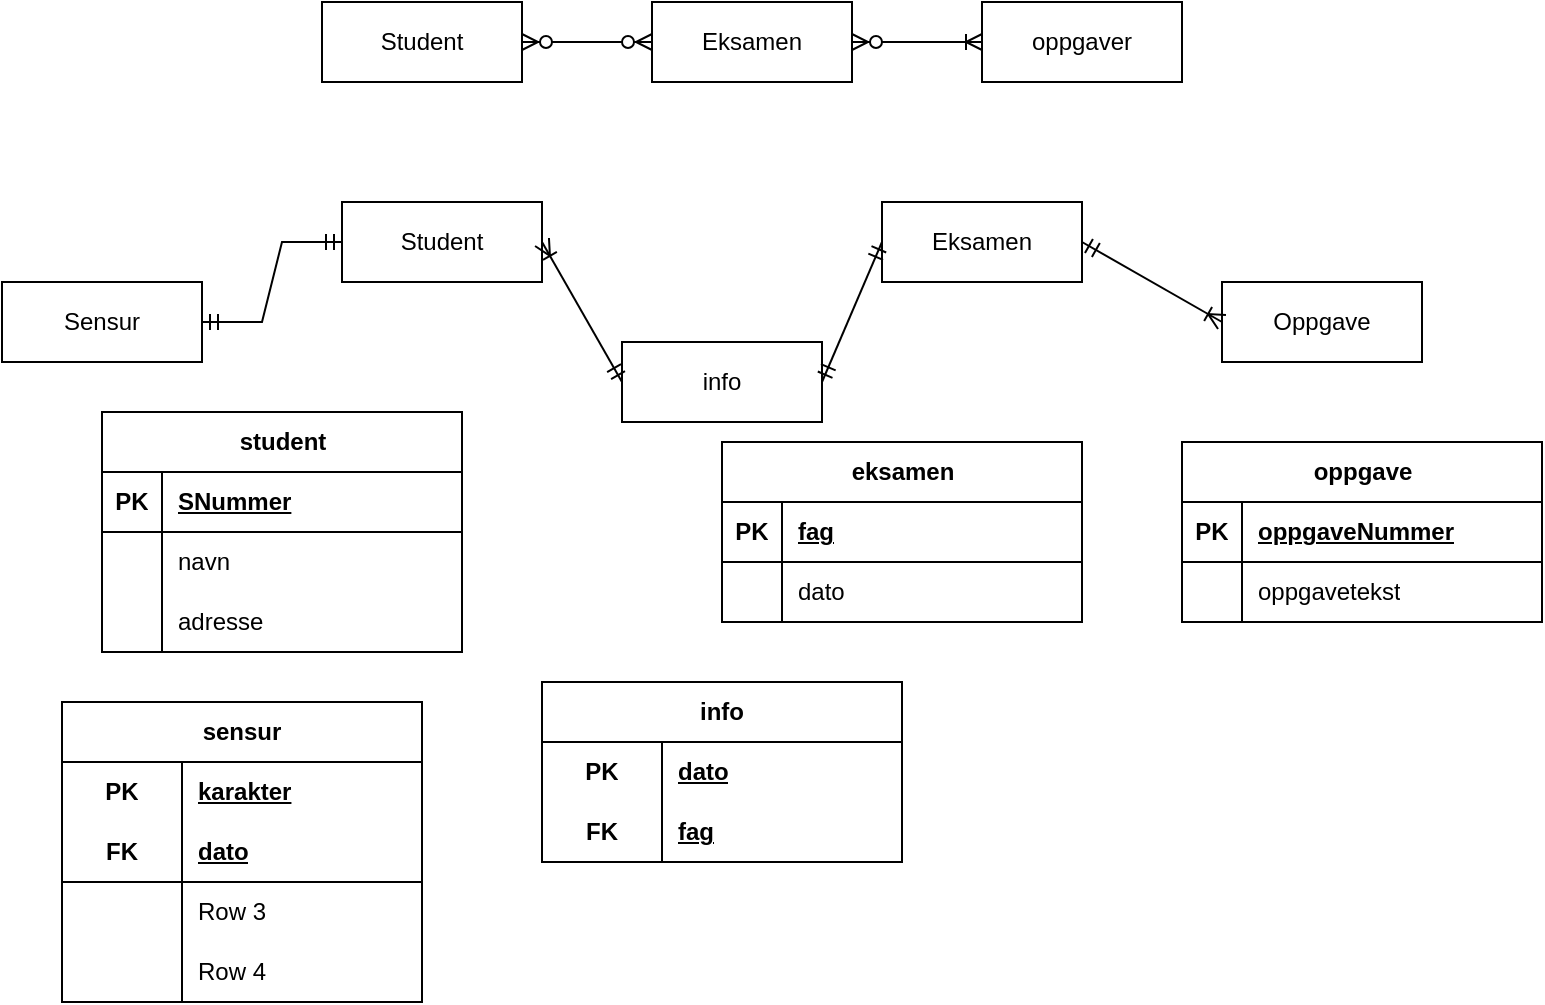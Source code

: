 <mxfile version="23.1.6" type="github">
  <diagram id="R2lEEEUBdFMjLlhIrx00" name="Page-1">
    <mxGraphModel dx="954" dy="515" grid="1" gridSize="10" guides="1" tooltips="1" connect="1" arrows="1" fold="1" page="1" pageScale="1" pageWidth="850" pageHeight="1100" math="0" shadow="0" extFonts="Permanent Marker^https://fonts.googleapis.com/css?family=Permanent+Marker">
      <root>
        <mxCell id="0" />
        <mxCell id="1" parent="0" />
        <mxCell id="1z7FCaSiBsVpx8_eQJGr-8" value="Student" style="whiteSpace=wrap;html=1;align=center;" vertex="1" parent="1">
          <mxGeometry x="210" y="20" width="100" height="40" as="geometry" />
        </mxCell>
        <mxCell id="1z7FCaSiBsVpx8_eQJGr-9" value="Eksamen" style="whiteSpace=wrap;html=1;align=center;" vertex="1" parent="1">
          <mxGeometry x="375" y="20" width="100" height="40" as="geometry" />
        </mxCell>
        <mxCell id="1z7FCaSiBsVpx8_eQJGr-11" value="oppgaver" style="whiteSpace=wrap;html=1;align=center;" vertex="1" parent="1">
          <mxGeometry x="540" y="20" width="100" height="40" as="geometry" />
        </mxCell>
        <mxCell id="1z7FCaSiBsVpx8_eQJGr-67" value="Oppgave" style="whiteSpace=wrap;html=1;align=center;" vertex="1" parent="1">
          <mxGeometry x="660" y="160" width="100" height="40" as="geometry" />
        </mxCell>
        <mxCell id="1z7FCaSiBsVpx8_eQJGr-68" value="Eksamen" style="whiteSpace=wrap;html=1;align=center;" vertex="1" parent="1">
          <mxGeometry x="490" y="120" width="100" height="40" as="geometry" />
        </mxCell>
        <mxCell id="1z7FCaSiBsVpx8_eQJGr-69" value="Sensur" style="whiteSpace=wrap;html=1;align=center;" vertex="1" parent="1">
          <mxGeometry x="50" y="160" width="100" height="40" as="geometry" />
        </mxCell>
        <mxCell id="1z7FCaSiBsVpx8_eQJGr-70" value="Student" style="whiteSpace=wrap;html=1;align=center;" vertex="1" parent="1">
          <mxGeometry x="220" y="120" width="100" height="40" as="geometry" />
        </mxCell>
        <mxCell id="1z7FCaSiBsVpx8_eQJGr-72" value="" style="edgeStyle=entityRelationEdgeStyle;fontSize=12;html=1;endArrow=ERzeroToMany;endFill=1;startArrow=ERzeroToMany;rounded=0;exitX=1;exitY=0.5;exitDx=0;exitDy=0;entryX=0;entryY=0.5;entryDx=0;entryDy=0;" edge="1" parent="1" source="1z7FCaSiBsVpx8_eQJGr-8" target="1z7FCaSiBsVpx8_eQJGr-9">
          <mxGeometry width="100" height="100" relative="1" as="geometry">
            <mxPoint x="350" y="280" as="sourcePoint" />
            <mxPoint x="450" y="180" as="targetPoint" />
          </mxGeometry>
        </mxCell>
        <mxCell id="1z7FCaSiBsVpx8_eQJGr-75" value="" style="edgeStyle=entityRelationEdgeStyle;fontSize=12;html=1;endArrow=ERoneToMany;startArrow=ERzeroToMany;rounded=0;exitX=1;exitY=0.5;exitDx=0;exitDy=0;entryX=0;entryY=0.5;entryDx=0;entryDy=0;" edge="1" parent="1" source="1z7FCaSiBsVpx8_eQJGr-9" target="1z7FCaSiBsVpx8_eQJGr-11">
          <mxGeometry width="100" height="100" relative="1" as="geometry">
            <mxPoint x="350" y="280" as="sourcePoint" />
            <mxPoint x="450" y="180" as="targetPoint" />
          </mxGeometry>
        </mxCell>
        <mxCell id="1z7FCaSiBsVpx8_eQJGr-76" value="info" style="whiteSpace=wrap;html=1;align=center;" vertex="1" parent="1">
          <mxGeometry x="360" y="190" width="100" height="40" as="geometry" />
        </mxCell>
        <mxCell id="1z7FCaSiBsVpx8_eQJGr-77" value="" style="edgeStyle=entityRelationEdgeStyle;fontSize=12;html=1;endArrow=ERmandOne;startArrow=ERmandOne;rounded=0;exitX=1;exitY=0.5;exitDx=0;exitDy=0;entryX=0;entryY=0.5;entryDx=0;entryDy=0;" edge="1" parent="1" source="1z7FCaSiBsVpx8_eQJGr-69" target="1z7FCaSiBsVpx8_eQJGr-70">
          <mxGeometry width="100" height="100" relative="1" as="geometry">
            <mxPoint x="350" y="280" as="sourcePoint" />
            <mxPoint x="450" y="180" as="targetPoint" />
          </mxGeometry>
        </mxCell>
        <mxCell id="1z7FCaSiBsVpx8_eQJGr-78" value="" style="endArrow=ERmandOne;html=1;rounded=0;exitX=1;exitY=0.5;exitDx=0;exitDy=0;entryX=0;entryY=0.5;entryDx=0;entryDy=0;endFill=0;startArrow=ERoneToMany;startFill=0;" edge="1" parent="1" source="1z7FCaSiBsVpx8_eQJGr-70" target="1z7FCaSiBsVpx8_eQJGr-76">
          <mxGeometry relative="1" as="geometry">
            <mxPoint x="320" y="230" as="sourcePoint" />
            <mxPoint x="480" y="230" as="targetPoint" />
          </mxGeometry>
        </mxCell>
        <mxCell id="1z7FCaSiBsVpx8_eQJGr-79" value="" style="endArrow=ERmandOne;html=1;rounded=0;exitX=1;exitY=0.5;exitDx=0;exitDy=0;entryX=0;entryY=0.5;entryDx=0;entryDy=0;startArrow=ERmandOne;startFill=0;endFill=0;" edge="1" parent="1" source="1z7FCaSiBsVpx8_eQJGr-76" target="1z7FCaSiBsVpx8_eQJGr-68">
          <mxGeometry relative="1" as="geometry">
            <mxPoint x="320" y="230" as="sourcePoint" />
            <mxPoint x="480" y="230" as="targetPoint" />
          </mxGeometry>
        </mxCell>
        <mxCell id="1z7FCaSiBsVpx8_eQJGr-80" value="" style="endArrow=ERoneToMany;html=1;rounded=0;exitX=1;exitY=0.5;exitDx=0;exitDy=0;entryX=0;entryY=0.5;entryDx=0;entryDy=0;endFill=0;startArrow=ERmandOne;startFill=0;" edge="1" parent="1" source="1z7FCaSiBsVpx8_eQJGr-68" target="1z7FCaSiBsVpx8_eQJGr-67">
          <mxGeometry relative="1" as="geometry">
            <mxPoint x="320" y="230" as="sourcePoint" />
            <mxPoint x="480" y="230" as="targetPoint" />
          </mxGeometry>
        </mxCell>
        <mxCell id="1z7FCaSiBsVpx8_eQJGr-81" value="student" style="shape=table;startSize=30;container=1;collapsible=1;childLayout=tableLayout;fixedRows=1;rowLines=0;fontStyle=1;align=center;resizeLast=1;html=1;" vertex="1" parent="1">
          <mxGeometry x="100" y="225" width="180" height="120" as="geometry" />
        </mxCell>
        <mxCell id="1z7FCaSiBsVpx8_eQJGr-82" value="" style="shape=tableRow;horizontal=0;startSize=0;swimlaneHead=0;swimlaneBody=0;fillColor=none;collapsible=0;dropTarget=0;points=[[0,0.5],[1,0.5]];portConstraint=eastwest;top=0;left=0;right=0;bottom=1;" vertex="1" parent="1z7FCaSiBsVpx8_eQJGr-81">
          <mxGeometry y="30" width="180" height="30" as="geometry" />
        </mxCell>
        <mxCell id="1z7FCaSiBsVpx8_eQJGr-83" value="PK" style="shape=partialRectangle;connectable=0;fillColor=none;top=0;left=0;bottom=0;right=0;fontStyle=1;overflow=hidden;whiteSpace=wrap;html=1;" vertex="1" parent="1z7FCaSiBsVpx8_eQJGr-82">
          <mxGeometry width="30" height="30" as="geometry">
            <mxRectangle width="30" height="30" as="alternateBounds" />
          </mxGeometry>
        </mxCell>
        <mxCell id="1z7FCaSiBsVpx8_eQJGr-84" value="SNummer" style="shape=partialRectangle;connectable=0;fillColor=none;top=0;left=0;bottom=0;right=0;align=left;spacingLeft=6;fontStyle=5;overflow=hidden;whiteSpace=wrap;html=1;" vertex="1" parent="1z7FCaSiBsVpx8_eQJGr-82">
          <mxGeometry x="30" width="150" height="30" as="geometry">
            <mxRectangle width="150" height="30" as="alternateBounds" />
          </mxGeometry>
        </mxCell>
        <mxCell id="1z7FCaSiBsVpx8_eQJGr-85" value="" style="shape=tableRow;horizontal=0;startSize=0;swimlaneHead=0;swimlaneBody=0;fillColor=none;collapsible=0;dropTarget=0;points=[[0,0.5],[1,0.5]];portConstraint=eastwest;top=0;left=0;right=0;bottom=0;" vertex="1" parent="1z7FCaSiBsVpx8_eQJGr-81">
          <mxGeometry y="60" width="180" height="30" as="geometry" />
        </mxCell>
        <mxCell id="1z7FCaSiBsVpx8_eQJGr-86" value="" style="shape=partialRectangle;connectable=0;fillColor=none;top=0;left=0;bottom=0;right=0;editable=1;overflow=hidden;whiteSpace=wrap;html=1;" vertex="1" parent="1z7FCaSiBsVpx8_eQJGr-85">
          <mxGeometry width="30" height="30" as="geometry">
            <mxRectangle width="30" height="30" as="alternateBounds" />
          </mxGeometry>
        </mxCell>
        <mxCell id="1z7FCaSiBsVpx8_eQJGr-87" value="navn" style="shape=partialRectangle;connectable=0;fillColor=none;top=0;left=0;bottom=0;right=0;align=left;spacingLeft=6;overflow=hidden;whiteSpace=wrap;html=1;" vertex="1" parent="1z7FCaSiBsVpx8_eQJGr-85">
          <mxGeometry x="30" width="150" height="30" as="geometry">
            <mxRectangle width="150" height="30" as="alternateBounds" />
          </mxGeometry>
        </mxCell>
        <mxCell id="1z7FCaSiBsVpx8_eQJGr-88" value="" style="shape=tableRow;horizontal=0;startSize=0;swimlaneHead=0;swimlaneBody=0;fillColor=none;collapsible=0;dropTarget=0;points=[[0,0.5],[1,0.5]];portConstraint=eastwest;top=0;left=0;right=0;bottom=0;" vertex="1" parent="1z7FCaSiBsVpx8_eQJGr-81">
          <mxGeometry y="90" width="180" height="30" as="geometry" />
        </mxCell>
        <mxCell id="1z7FCaSiBsVpx8_eQJGr-89" value="" style="shape=partialRectangle;connectable=0;fillColor=none;top=0;left=0;bottom=0;right=0;editable=1;overflow=hidden;whiteSpace=wrap;html=1;" vertex="1" parent="1z7FCaSiBsVpx8_eQJGr-88">
          <mxGeometry width="30" height="30" as="geometry">
            <mxRectangle width="30" height="30" as="alternateBounds" />
          </mxGeometry>
        </mxCell>
        <mxCell id="1z7FCaSiBsVpx8_eQJGr-90" value="adresse" style="shape=partialRectangle;connectable=0;fillColor=none;top=0;left=0;bottom=0;right=0;align=left;spacingLeft=6;overflow=hidden;whiteSpace=wrap;html=1;" vertex="1" parent="1z7FCaSiBsVpx8_eQJGr-88">
          <mxGeometry x="30" width="150" height="30" as="geometry">
            <mxRectangle width="150" height="30" as="alternateBounds" />
          </mxGeometry>
        </mxCell>
        <mxCell id="1z7FCaSiBsVpx8_eQJGr-107" value="eksamen" style="shape=table;startSize=30;container=1;collapsible=1;childLayout=tableLayout;fixedRows=1;rowLines=0;fontStyle=1;align=center;resizeLast=1;html=1;" vertex="1" parent="1">
          <mxGeometry x="410" y="240" width="180" height="90" as="geometry" />
        </mxCell>
        <mxCell id="1z7FCaSiBsVpx8_eQJGr-108" value="" style="shape=tableRow;horizontal=0;startSize=0;swimlaneHead=0;swimlaneBody=0;fillColor=none;collapsible=0;dropTarget=0;points=[[0,0.5],[1,0.5]];portConstraint=eastwest;top=0;left=0;right=0;bottom=1;" vertex="1" parent="1z7FCaSiBsVpx8_eQJGr-107">
          <mxGeometry y="30" width="180" height="30" as="geometry" />
        </mxCell>
        <mxCell id="1z7FCaSiBsVpx8_eQJGr-109" value="PK" style="shape=partialRectangle;connectable=0;fillColor=none;top=0;left=0;bottom=0;right=0;fontStyle=1;overflow=hidden;whiteSpace=wrap;html=1;" vertex="1" parent="1z7FCaSiBsVpx8_eQJGr-108">
          <mxGeometry width="30" height="30" as="geometry">
            <mxRectangle width="30" height="30" as="alternateBounds" />
          </mxGeometry>
        </mxCell>
        <mxCell id="1z7FCaSiBsVpx8_eQJGr-110" value="fag" style="shape=partialRectangle;connectable=0;fillColor=none;top=0;left=0;bottom=0;right=0;align=left;spacingLeft=6;fontStyle=5;overflow=hidden;whiteSpace=wrap;html=1;" vertex="1" parent="1z7FCaSiBsVpx8_eQJGr-108">
          <mxGeometry x="30" width="150" height="30" as="geometry">
            <mxRectangle width="150" height="30" as="alternateBounds" />
          </mxGeometry>
        </mxCell>
        <mxCell id="1z7FCaSiBsVpx8_eQJGr-111" value="" style="shape=tableRow;horizontal=0;startSize=0;swimlaneHead=0;swimlaneBody=0;fillColor=none;collapsible=0;dropTarget=0;points=[[0,0.5],[1,0.5]];portConstraint=eastwest;top=0;left=0;right=0;bottom=0;" vertex="1" parent="1z7FCaSiBsVpx8_eQJGr-107">
          <mxGeometry y="60" width="180" height="30" as="geometry" />
        </mxCell>
        <mxCell id="1z7FCaSiBsVpx8_eQJGr-112" value="" style="shape=partialRectangle;connectable=0;fillColor=none;top=0;left=0;bottom=0;right=0;editable=1;overflow=hidden;whiteSpace=wrap;html=1;" vertex="1" parent="1z7FCaSiBsVpx8_eQJGr-111">
          <mxGeometry width="30" height="30" as="geometry">
            <mxRectangle width="30" height="30" as="alternateBounds" />
          </mxGeometry>
        </mxCell>
        <mxCell id="1z7FCaSiBsVpx8_eQJGr-113" value="dato" style="shape=partialRectangle;connectable=0;fillColor=none;top=0;left=0;bottom=0;right=0;align=left;spacingLeft=6;overflow=hidden;whiteSpace=wrap;html=1;" vertex="1" parent="1z7FCaSiBsVpx8_eQJGr-111">
          <mxGeometry x="30" width="150" height="30" as="geometry">
            <mxRectangle width="150" height="30" as="alternateBounds" />
          </mxGeometry>
        </mxCell>
        <mxCell id="1z7FCaSiBsVpx8_eQJGr-120" value="oppgave" style="shape=table;startSize=30;container=1;collapsible=1;childLayout=tableLayout;fixedRows=1;rowLines=0;fontStyle=1;align=center;resizeLast=1;html=1;" vertex="1" parent="1">
          <mxGeometry x="640" y="240" width="180" height="90" as="geometry" />
        </mxCell>
        <mxCell id="1z7FCaSiBsVpx8_eQJGr-121" value="" style="shape=tableRow;horizontal=0;startSize=0;swimlaneHead=0;swimlaneBody=0;fillColor=none;collapsible=0;dropTarget=0;points=[[0,0.5],[1,0.5]];portConstraint=eastwest;top=0;left=0;right=0;bottom=1;" vertex="1" parent="1z7FCaSiBsVpx8_eQJGr-120">
          <mxGeometry y="30" width="180" height="30" as="geometry" />
        </mxCell>
        <mxCell id="1z7FCaSiBsVpx8_eQJGr-122" value="PK" style="shape=partialRectangle;connectable=0;fillColor=none;top=0;left=0;bottom=0;right=0;fontStyle=1;overflow=hidden;whiteSpace=wrap;html=1;" vertex="1" parent="1z7FCaSiBsVpx8_eQJGr-121">
          <mxGeometry width="30" height="30" as="geometry">
            <mxRectangle width="30" height="30" as="alternateBounds" />
          </mxGeometry>
        </mxCell>
        <mxCell id="1z7FCaSiBsVpx8_eQJGr-123" value="oppgaveNummer" style="shape=partialRectangle;connectable=0;fillColor=none;top=0;left=0;bottom=0;right=0;align=left;spacingLeft=6;fontStyle=5;overflow=hidden;whiteSpace=wrap;html=1;" vertex="1" parent="1z7FCaSiBsVpx8_eQJGr-121">
          <mxGeometry x="30" width="150" height="30" as="geometry">
            <mxRectangle width="150" height="30" as="alternateBounds" />
          </mxGeometry>
        </mxCell>
        <mxCell id="1z7FCaSiBsVpx8_eQJGr-124" value="" style="shape=tableRow;horizontal=0;startSize=0;swimlaneHead=0;swimlaneBody=0;fillColor=none;collapsible=0;dropTarget=0;points=[[0,0.5],[1,0.5]];portConstraint=eastwest;top=0;left=0;right=0;bottom=0;" vertex="1" parent="1z7FCaSiBsVpx8_eQJGr-120">
          <mxGeometry y="60" width="180" height="30" as="geometry" />
        </mxCell>
        <mxCell id="1z7FCaSiBsVpx8_eQJGr-125" value="" style="shape=partialRectangle;connectable=0;fillColor=none;top=0;left=0;bottom=0;right=0;editable=1;overflow=hidden;whiteSpace=wrap;html=1;" vertex="1" parent="1z7FCaSiBsVpx8_eQJGr-124">
          <mxGeometry width="30" height="30" as="geometry">
            <mxRectangle width="30" height="30" as="alternateBounds" />
          </mxGeometry>
        </mxCell>
        <mxCell id="1z7FCaSiBsVpx8_eQJGr-126" value="oppgavetekst" style="shape=partialRectangle;connectable=0;fillColor=none;top=0;left=0;bottom=0;right=0;align=left;spacingLeft=6;overflow=hidden;whiteSpace=wrap;html=1;" vertex="1" parent="1z7FCaSiBsVpx8_eQJGr-124">
          <mxGeometry x="30" width="150" height="30" as="geometry">
            <mxRectangle width="150" height="30" as="alternateBounds" />
          </mxGeometry>
        </mxCell>
        <mxCell id="1z7FCaSiBsVpx8_eQJGr-176" value="info" style="shape=table;startSize=30;container=1;collapsible=1;childLayout=tableLayout;fixedRows=1;rowLines=0;fontStyle=1;align=center;resizeLast=1;html=1;whiteSpace=wrap;" vertex="1" parent="1">
          <mxGeometry x="320" y="360" width="180" height="90" as="geometry" />
        </mxCell>
        <mxCell id="1z7FCaSiBsVpx8_eQJGr-177" value="" style="shape=tableRow;horizontal=0;startSize=0;swimlaneHead=0;swimlaneBody=0;fillColor=none;collapsible=0;dropTarget=0;points=[[0,0.5],[1,0.5]];portConstraint=eastwest;top=0;left=0;right=0;bottom=0;html=1;" vertex="1" parent="1z7FCaSiBsVpx8_eQJGr-176">
          <mxGeometry y="30" width="180" height="30" as="geometry" />
        </mxCell>
        <mxCell id="1z7FCaSiBsVpx8_eQJGr-178" value="PK" style="shape=partialRectangle;connectable=0;fillColor=none;top=0;left=0;bottom=0;right=0;fontStyle=1;overflow=hidden;html=1;whiteSpace=wrap;" vertex="1" parent="1z7FCaSiBsVpx8_eQJGr-177">
          <mxGeometry width="60" height="30" as="geometry">
            <mxRectangle width="60" height="30" as="alternateBounds" />
          </mxGeometry>
        </mxCell>
        <mxCell id="1z7FCaSiBsVpx8_eQJGr-179" value="dato" style="shape=partialRectangle;connectable=0;fillColor=none;top=0;left=0;bottom=0;right=0;align=left;spacingLeft=6;fontStyle=5;overflow=hidden;html=1;whiteSpace=wrap;" vertex="1" parent="1z7FCaSiBsVpx8_eQJGr-177">
          <mxGeometry x="60" width="120" height="30" as="geometry">
            <mxRectangle width="120" height="30" as="alternateBounds" />
          </mxGeometry>
        </mxCell>
        <mxCell id="1z7FCaSiBsVpx8_eQJGr-180" value="" style="shape=tableRow;horizontal=0;startSize=0;swimlaneHead=0;swimlaneBody=0;fillColor=none;collapsible=0;dropTarget=0;points=[[0,0.5],[1,0.5]];portConstraint=eastwest;top=0;left=0;right=0;bottom=1;html=1;" vertex="1" parent="1z7FCaSiBsVpx8_eQJGr-176">
          <mxGeometry y="60" width="180" height="30" as="geometry" />
        </mxCell>
        <mxCell id="1z7FCaSiBsVpx8_eQJGr-181" value="FK" style="shape=partialRectangle;connectable=0;fillColor=none;top=0;left=0;bottom=0;right=0;fontStyle=1;overflow=hidden;html=1;whiteSpace=wrap;" vertex="1" parent="1z7FCaSiBsVpx8_eQJGr-180">
          <mxGeometry width="60" height="30" as="geometry">
            <mxRectangle width="60" height="30" as="alternateBounds" />
          </mxGeometry>
        </mxCell>
        <mxCell id="1z7FCaSiBsVpx8_eQJGr-182" value="fag" style="shape=partialRectangle;connectable=0;fillColor=none;top=0;left=0;bottom=0;right=0;align=left;spacingLeft=6;fontStyle=5;overflow=hidden;html=1;whiteSpace=wrap;" vertex="1" parent="1z7FCaSiBsVpx8_eQJGr-180">
          <mxGeometry x="60" width="120" height="30" as="geometry">
            <mxRectangle width="120" height="30" as="alternateBounds" />
          </mxGeometry>
        </mxCell>
        <mxCell id="1z7FCaSiBsVpx8_eQJGr-202" value="sensur" style="shape=table;startSize=30;container=1;collapsible=1;childLayout=tableLayout;fixedRows=1;rowLines=0;fontStyle=1;align=center;resizeLast=1;html=1;whiteSpace=wrap;" vertex="1" parent="1">
          <mxGeometry x="80" y="370" width="180" height="150" as="geometry" />
        </mxCell>
        <mxCell id="1z7FCaSiBsVpx8_eQJGr-203" value="" style="shape=tableRow;horizontal=0;startSize=0;swimlaneHead=0;swimlaneBody=0;fillColor=none;collapsible=0;dropTarget=0;points=[[0,0.5],[1,0.5]];portConstraint=eastwest;top=0;left=0;right=0;bottom=0;html=1;" vertex="1" parent="1z7FCaSiBsVpx8_eQJGr-202">
          <mxGeometry y="30" width="180" height="30" as="geometry" />
        </mxCell>
        <mxCell id="1z7FCaSiBsVpx8_eQJGr-204" value="PK" style="shape=partialRectangle;connectable=0;fillColor=none;top=0;left=0;bottom=0;right=0;fontStyle=1;overflow=hidden;html=1;whiteSpace=wrap;" vertex="1" parent="1z7FCaSiBsVpx8_eQJGr-203">
          <mxGeometry width="60" height="30" as="geometry">
            <mxRectangle width="60" height="30" as="alternateBounds" />
          </mxGeometry>
        </mxCell>
        <mxCell id="1z7FCaSiBsVpx8_eQJGr-205" value="karakter" style="shape=partialRectangle;connectable=0;fillColor=none;top=0;left=0;bottom=0;right=0;align=left;spacingLeft=6;fontStyle=5;overflow=hidden;html=1;whiteSpace=wrap;" vertex="1" parent="1z7FCaSiBsVpx8_eQJGr-203">
          <mxGeometry x="60" width="120" height="30" as="geometry">
            <mxRectangle width="120" height="30" as="alternateBounds" />
          </mxGeometry>
        </mxCell>
        <mxCell id="1z7FCaSiBsVpx8_eQJGr-206" value="" style="shape=tableRow;horizontal=0;startSize=0;swimlaneHead=0;swimlaneBody=0;fillColor=none;collapsible=0;dropTarget=0;points=[[0,0.5],[1,0.5]];portConstraint=eastwest;top=0;left=0;right=0;bottom=1;html=1;" vertex="1" parent="1z7FCaSiBsVpx8_eQJGr-202">
          <mxGeometry y="60" width="180" height="30" as="geometry" />
        </mxCell>
        <mxCell id="1z7FCaSiBsVpx8_eQJGr-207" value="FK" style="shape=partialRectangle;connectable=0;fillColor=none;top=0;left=0;bottom=0;right=0;fontStyle=1;overflow=hidden;html=1;whiteSpace=wrap;" vertex="1" parent="1z7FCaSiBsVpx8_eQJGr-206">
          <mxGeometry width="60" height="30" as="geometry">
            <mxRectangle width="60" height="30" as="alternateBounds" />
          </mxGeometry>
        </mxCell>
        <mxCell id="1z7FCaSiBsVpx8_eQJGr-208" value="dato" style="shape=partialRectangle;connectable=0;fillColor=none;top=0;left=0;bottom=0;right=0;align=left;spacingLeft=6;fontStyle=5;overflow=hidden;html=1;whiteSpace=wrap;" vertex="1" parent="1z7FCaSiBsVpx8_eQJGr-206">
          <mxGeometry x="60" width="120" height="30" as="geometry">
            <mxRectangle width="120" height="30" as="alternateBounds" />
          </mxGeometry>
        </mxCell>
        <mxCell id="1z7FCaSiBsVpx8_eQJGr-209" value="" style="shape=tableRow;horizontal=0;startSize=0;swimlaneHead=0;swimlaneBody=0;fillColor=none;collapsible=0;dropTarget=0;points=[[0,0.5],[1,0.5]];portConstraint=eastwest;top=0;left=0;right=0;bottom=0;html=1;" vertex="1" parent="1z7FCaSiBsVpx8_eQJGr-202">
          <mxGeometry y="90" width="180" height="30" as="geometry" />
        </mxCell>
        <mxCell id="1z7FCaSiBsVpx8_eQJGr-210" value="" style="shape=partialRectangle;connectable=0;fillColor=none;top=0;left=0;bottom=0;right=0;editable=1;overflow=hidden;html=1;whiteSpace=wrap;" vertex="1" parent="1z7FCaSiBsVpx8_eQJGr-209">
          <mxGeometry width="60" height="30" as="geometry">
            <mxRectangle width="60" height="30" as="alternateBounds" />
          </mxGeometry>
        </mxCell>
        <mxCell id="1z7FCaSiBsVpx8_eQJGr-211" value="Row 3" style="shape=partialRectangle;connectable=0;fillColor=none;top=0;left=0;bottom=0;right=0;align=left;spacingLeft=6;overflow=hidden;html=1;whiteSpace=wrap;" vertex="1" parent="1z7FCaSiBsVpx8_eQJGr-209">
          <mxGeometry x="60" width="120" height="30" as="geometry">
            <mxRectangle width="120" height="30" as="alternateBounds" />
          </mxGeometry>
        </mxCell>
        <mxCell id="1z7FCaSiBsVpx8_eQJGr-212" value="" style="shape=tableRow;horizontal=0;startSize=0;swimlaneHead=0;swimlaneBody=0;fillColor=none;collapsible=0;dropTarget=0;points=[[0,0.5],[1,0.5]];portConstraint=eastwest;top=0;left=0;right=0;bottom=0;html=1;" vertex="1" parent="1z7FCaSiBsVpx8_eQJGr-202">
          <mxGeometry y="120" width="180" height="30" as="geometry" />
        </mxCell>
        <mxCell id="1z7FCaSiBsVpx8_eQJGr-213" value="" style="shape=partialRectangle;connectable=0;fillColor=none;top=0;left=0;bottom=0;right=0;editable=1;overflow=hidden;html=1;whiteSpace=wrap;" vertex="1" parent="1z7FCaSiBsVpx8_eQJGr-212">
          <mxGeometry width="60" height="30" as="geometry">
            <mxRectangle width="60" height="30" as="alternateBounds" />
          </mxGeometry>
        </mxCell>
        <mxCell id="1z7FCaSiBsVpx8_eQJGr-214" value="Row 4" style="shape=partialRectangle;connectable=0;fillColor=none;top=0;left=0;bottom=0;right=0;align=left;spacingLeft=6;overflow=hidden;html=1;whiteSpace=wrap;" vertex="1" parent="1z7FCaSiBsVpx8_eQJGr-212">
          <mxGeometry x="60" width="120" height="30" as="geometry">
            <mxRectangle width="120" height="30" as="alternateBounds" />
          </mxGeometry>
        </mxCell>
      </root>
    </mxGraphModel>
  </diagram>
</mxfile>
